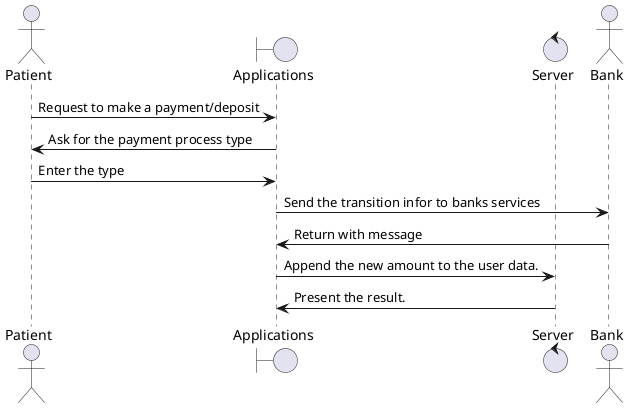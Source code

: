 @startuml Patient_payment

actor Patient as p
boundary Applications as e
control Server as s
actor Bank as  b

p -> e : Request to make a payment/deposit
e -> p : Ask for the payment process type
p -> e : Enter the type
e -> b : Send the transition infor to banks services
b -> e : Return with message
e -> s : Append the new amount to the user data.
s -> e : Present the result.

@enduml